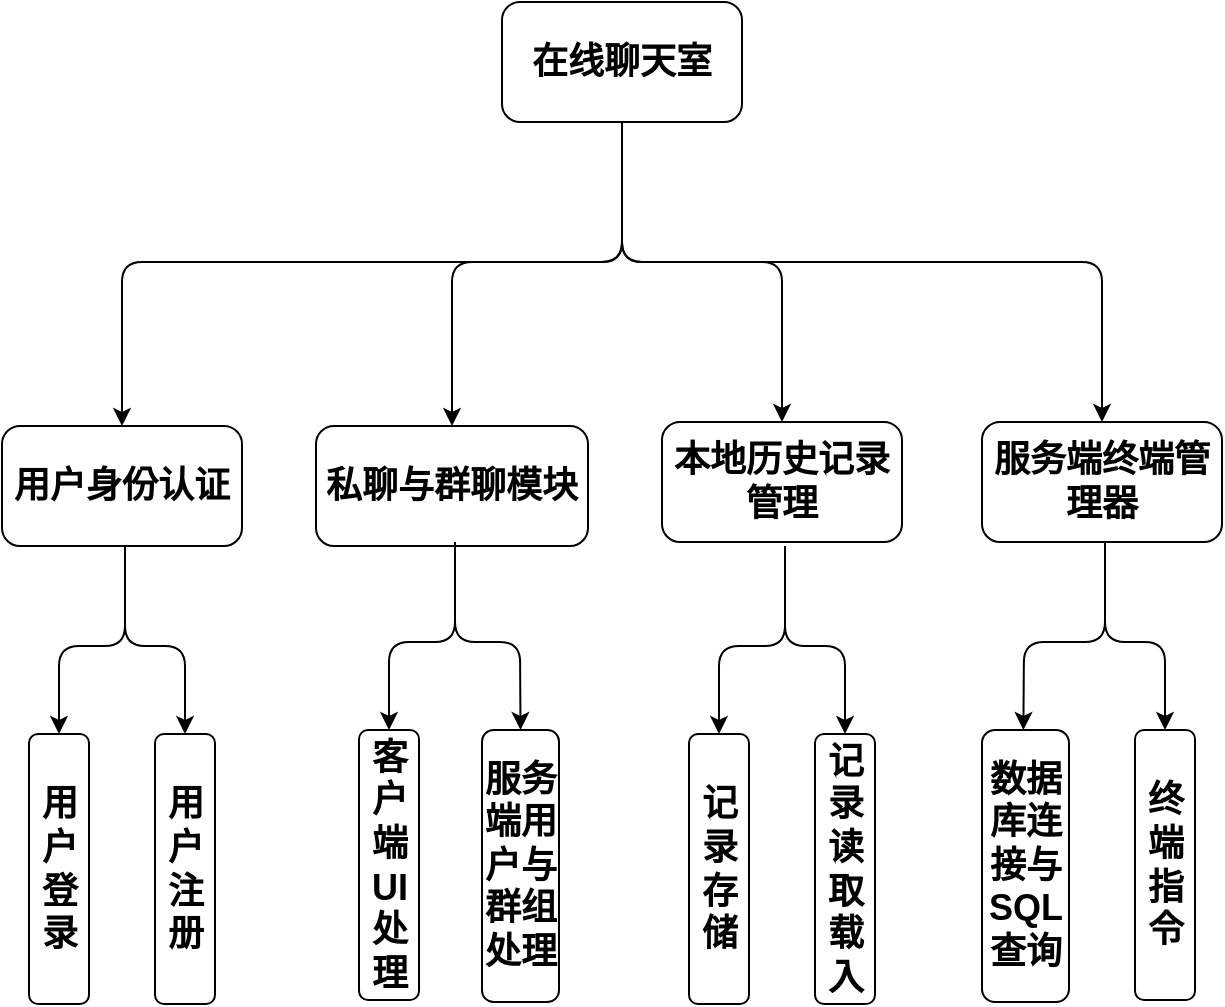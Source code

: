 <mxfile>
    <diagram id="2JHta7_HzGdZSQ1sL4aZ" name="第 1 页">
        <mxGraphModel dx="681" dy="655" grid="0" gridSize="10" guides="1" tooltips="1" connect="1" arrows="1" fold="1" page="0" pageScale="1" pageWidth="827" pageHeight="1169" math="0" shadow="0">
            <root>
                <mxCell id="0"/>
                <mxCell id="1" parent="0"/>
                <mxCell id="3" style="edgeStyle=none;html=1;exitX=0.5;exitY=1;exitDx=0;exitDy=0;entryX=0.5;entryY=0;entryDx=0;entryDy=0;fontSize=18;" edge="1" parent="1" source="5" target="11">
                    <mxGeometry relative="1" as="geometry">
                        <Array as="points">
                            <mxPoint x="560" y="290"/>
                            <mxPoint x="640" y="290"/>
                        </Array>
                    </mxGeometry>
                </mxCell>
                <mxCell id="4" style="edgeStyle=none;html=1;exitX=0.5;exitY=1;exitDx=0;exitDy=0;entryX=0.5;entryY=0;entryDx=0;entryDy=0;" edge="1" parent="1" source="5" target="14">
                    <mxGeometry relative="1" as="geometry">
                        <mxPoint x="880" y="320" as="targetPoint"/>
                        <Array as="points">
                            <mxPoint x="560" y="290"/>
                            <mxPoint x="800" y="290"/>
                        </Array>
                    </mxGeometry>
                </mxCell>
                <mxCell id="5" value="&lt;b&gt;&lt;font style=&quot;font-size: 18px;&quot;&gt;在线聊天室&lt;/font&gt;&lt;/b&gt;" style="rounded=1;whiteSpace=wrap;html=1;" vertex="1" parent="1">
                    <mxGeometry x="500" y="160" width="120" height="60" as="geometry"/>
                </mxCell>
                <mxCell id="6" value="&lt;span style=&quot;font-size: 18px;&quot;&gt;&lt;b&gt;用户身份认证&lt;/b&gt;&lt;/span&gt;" style="rounded=1;whiteSpace=wrap;html=1;" vertex="1" parent="1">
                    <mxGeometry x="250" y="372" width="120" height="60" as="geometry"/>
                </mxCell>
                <mxCell id="10" value="&lt;b style=&quot;border-color: var(--border-color);&quot;&gt;&lt;font style=&quot;border-color: var(--border-color); font-size: 18px;&quot;&gt;私聊与群聊模块&lt;/font&gt;&lt;/b&gt;" style="rounded=1;whiteSpace=wrap;html=1;" vertex="1" parent="1">
                    <mxGeometry x="407" y="372" width="136" height="60" as="geometry"/>
                </mxCell>
                <mxCell id="11" value="&lt;b style=&quot;border-color: var(--border-color); font-size: 18px;&quot;&gt;本地历史记录管理&lt;/b&gt;" style="rounded=1;whiteSpace=wrap;html=1;" vertex="1" parent="1">
                    <mxGeometry x="580" y="370" width="120" height="60" as="geometry"/>
                </mxCell>
                <mxCell id="12" value="" style="endArrow=classic;html=1;fontSize=18;entryX=0.5;entryY=0;entryDx=0;entryDy=0;exitX=0.5;exitY=1;exitDx=0;exitDy=0;" edge="1" parent="1" source="5" target="6">
                    <mxGeometry width="50" height="50" relative="1" as="geometry">
                        <mxPoint x="389.5" y="240" as="sourcePoint"/>
                        <mxPoint x="389.5" y="330" as="targetPoint"/>
                        <Array as="points">
                            <mxPoint x="560" y="290"/>
                            <mxPoint x="310" y="290"/>
                        </Array>
                    </mxGeometry>
                </mxCell>
                <mxCell id="14" value="&lt;b style=&quot;border-color: var(--border-color); font-size: 18px;&quot;&gt;服务端终端管理器&lt;/b&gt;" style="rounded=1;whiteSpace=wrap;html=1;" vertex="1" parent="1">
                    <mxGeometry x="740" y="370" width="120" height="60" as="geometry"/>
                </mxCell>
                <mxCell id="16" style="edgeStyle=none;html=1;exitX=0.5;exitY=1;exitDx=0;exitDy=0;" edge="1" parent="1" target="19">
                    <mxGeometry relative="1" as="geometry">
                        <mxPoint x="278.5" y="524" as="targetPoint"/>
                        <Array as="points">
                            <mxPoint x="311.5" y="482"/>
                            <mxPoint x="278.5" y="482"/>
                        </Array>
                        <mxPoint x="311.5" y="432" as="sourcePoint"/>
                    </mxGeometry>
                </mxCell>
                <mxCell id="17" style="edgeStyle=none;html=1;exitX=0.5;exitY=1;exitDx=0;exitDy=0;entryX=0.5;entryY=0;entryDx=0;entryDy=0;" edge="1" parent="1" target="18">
                    <mxGeometry relative="1" as="geometry">
                        <mxPoint x="381.5" y="522" as="targetPoint"/>
                        <Array as="points">
                            <mxPoint x="311.5" y="482"/>
                            <mxPoint x="341.5" y="482"/>
                        </Array>
                        <mxPoint x="311.5" y="432" as="sourcePoint"/>
                    </mxGeometry>
                </mxCell>
                <mxCell id="18" value="&lt;span style=&quot;font-size: 18px;&quot;&gt;&lt;b&gt;用户注册&lt;/b&gt;&lt;/span&gt;" style="rounded=1;whiteSpace=wrap;html=1;" vertex="1" parent="1">
                    <mxGeometry x="326.5" y="526" width="30" height="135" as="geometry"/>
                </mxCell>
                <mxCell id="19" value="&lt;b style=&quot;border-color: var(--border-color);&quot;&gt;&lt;font style=&quot;border-color: var(--border-color); font-size: 18px;&quot;&gt;用户登录&lt;/font&gt;&lt;/b&gt;" style="rounded=1;whiteSpace=wrap;html=1;" vertex="1" parent="1">
                    <mxGeometry x="263.5" y="526" width="30" height="135" as="geometry"/>
                </mxCell>
                <mxCell id="20" style="edgeStyle=none;html=1;exitX=0.5;exitY=1;exitDx=0;exitDy=0;" edge="1" parent="1" target="23">
                    <mxGeometry relative="1" as="geometry">
                        <mxPoint x="443.5" y="522" as="targetPoint"/>
                        <Array as="points">
                            <mxPoint x="476.5" y="480"/>
                            <mxPoint x="443.5" y="480"/>
                        </Array>
                        <mxPoint x="476.5" y="430" as="sourcePoint"/>
                    </mxGeometry>
                </mxCell>
                <mxCell id="21" style="edgeStyle=none;html=1;exitX=0.5;exitY=1;exitDx=0;exitDy=0;entryX=0.5;entryY=0;entryDx=0;entryDy=0;" edge="1" parent="1" target="22">
                    <mxGeometry relative="1" as="geometry">
                        <mxPoint x="546.5" y="520" as="targetPoint"/>
                        <Array as="points">
                            <mxPoint x="476.5" y="480"/>
                            <mxPoint x="509" y="480"/>
                        </Array>
                        <mxPoint x="476.5" y="430" as="sourcePoint"/>
                    </mxGeometry>
                </mxCell>
                <mxCell id="22" value="&lt;b&gt;&lt;font style=&quot;font-size: 18px;&quot;&gt;服务端用户与群组处理&lt;/font&gt;&lt;/b&gt;" style="rounded=1;whiteSpace=wrap;html=1;" vertex="1" parent="1">
                    <mxGeometry x="490" y="524" width="38.5" height="136" as="geometry"/>
                </mxCell>
                <mxCell id="23" value="&lt;b style=&quot;border-color: var(--border-color);&quot;&gt;&lt;font style=&quot;border-color: var(--border-color); font-size: 18px;&quot;&gt;客户端UI处理&lt;/font&gt;&lt;/b&gt;" style="rounded=1;whiteSpace=wrap;html=1;" vertex="1" parent="1">
                    <mxGeometry x="428.5" y="524" width="30" height="135" as="geometry"/>
                </mxCell>
                <mxCell id="24" style="edgeStyle=none;html=1;exitX=0.5;exitY=1;exitDx=0;exitDy=0;" edge="1" parent="1">
                    <mxGeometry relative="1" as="geometry">
                        <mxPoint x="760.688" y="524" as="targetPoint"/>
                        <Array as="points">
                            <mxPoint x="801.5" y="480"/>
                            <mxPoint x="761" y="480"/>
                        </Array>
                        <mxPoint x="801.5" y="430" as="sourcePoint"/>
                    </mxGeometry>
                </mxCell>
                <mxCell id="25" style="edgeStyle=none;html=1;exitX=0.5;exitY=1;exitDx=0;exitDy=0;entryX=0.5;entryY=0;entryDx=0;entryDy=0;" edge="1" parent="1" target="26">
                    <mxGeometry relative="1" as="geometry">
                        <mxPoint x="871.5" y="520" as="targetPoint"/>
                        <Array as="points">
                            <mxPoint x="801.5" y="480"/>
                            <mxPoint x="831.5" y="480"/>
                        </Array>
                        <mxPoint x="801.5" y="430" as="sourcePoint"/>
                    </mxGeometry>
                </mxCell>
                <mxCell id="26" value="&lt;span style=&quot;font-size: 18px;&quot;&gt;&lt;b&gt;终端指令&lt;/b&gt;&lt;/span&gt;" style="rounded=1;whiteSpace=wrap;html=1;" vertex="1" parent="1">
                    <mxGeometry x="816.5" y="524" width="30" height="135" as="geometry"/>
                </mxCell>
                <mxCell id="27" value="&lt;b style=&quot;border-color: var(--border-color);&quot;&gt;&lt;font style=&quot;border-color: var(--border-color); font-size: 18px;&quot;&gt;数据库连接与SQL查询&lt;/font&gt;&lt;/b&gt;" style="rounded=1;whiteSpace=wrap;html=1;" vertex="1" parent="1">
                    <mxGeometry x="740" y="524" width="43.5" height="136" as="geometry"/>
                </mxCell>
                <mxCell id="28" style="edgeStyle=none;html=1;exitX=0.5;exitY=1;exitDx=0;exitDy=0;" edge="1" parent="1" target="31">
                    <mxGeometry relative="1" as="geometry">
                        <mxPoint x="608.5" y="524" as="targetPoint"/>
                        <Array as="points">
                            <mxPoint x="641.5" y="482"/>
                            <mxPoint x="608.5" y="482"/>
                        </Array>
                        <mxPoint x="641.5" y="432" as="sourcePoint"/>
                    </mxGeometry>
                </mxCell>
                <mxCell id="29" style="edgeStyle=none;html=1;exitX=0.5;exitY=1;exitDx=0;exitDy=0;entryX=0.5;entryY=0;entryDx=0;entryDy=0;" edge="1" parent="1" target="30">
                    <mxGeometry relative="1" as="geometry">
                        <mxPoint x="711.5" y="522" as="targetPoint"/>
                        <Array as="points">
                            <mxPoint x="641.5" y="482"/>
                            <mxPoint x="671.5" y="482"/>
                        </Array>
                        <mxPoint x="641.5" y="432" as="sourcePoint"/>
                    </mxGeometry>
                </mxCell>
                <mxCell id="30" value="&lt;b&gt;&lt;font style=&quot;font-size: 18px;&quot;&gt;记录读取载入&lt;/font&gt;&lt;/b&gt;" style="rounded=1;whiteSpace=wrap;html=1;" vertex="1" parent="1">
                    <mxGeometry x="656.5" y="526" width="30" height="135" as="geometry"/>
                </mxCell>
                <mxCell id="31" value="&lt;span style=&quot;font-size: 18px;&quot;&gt;&lt;b&gt;记录存储&lt;/b&gt;&lt;/span&gt;" style="rounded=1;whiteSpace=wrap;html=1;" vertex="1" parent="1">
                    <mxGeometry x="593.5" y="526" width="30" height="135" as="geometry"/>
                </mxCell>
                <mxCell id="32" value="" style="endArrow=classic;html=1;" edge="1" parent="1" source="5" target="10">
                    <mxGeometry width="50" height="50" relative="1" as="geometry">
                        <mxPoint x="450" y="360" as="sourcePoint"/>
                        <mxPoint x="500" y="310" as="targetPoint"/>
                        <Array as="points">
                            <mxPoint x="560" y="290"/>
                            <mxPoint x="475" y="290"/>
                        </Array>
                    </mxGeometry>
                </mxCell>
            </root>
        </mxGraphModel>
    </diagram>
</mxfile>